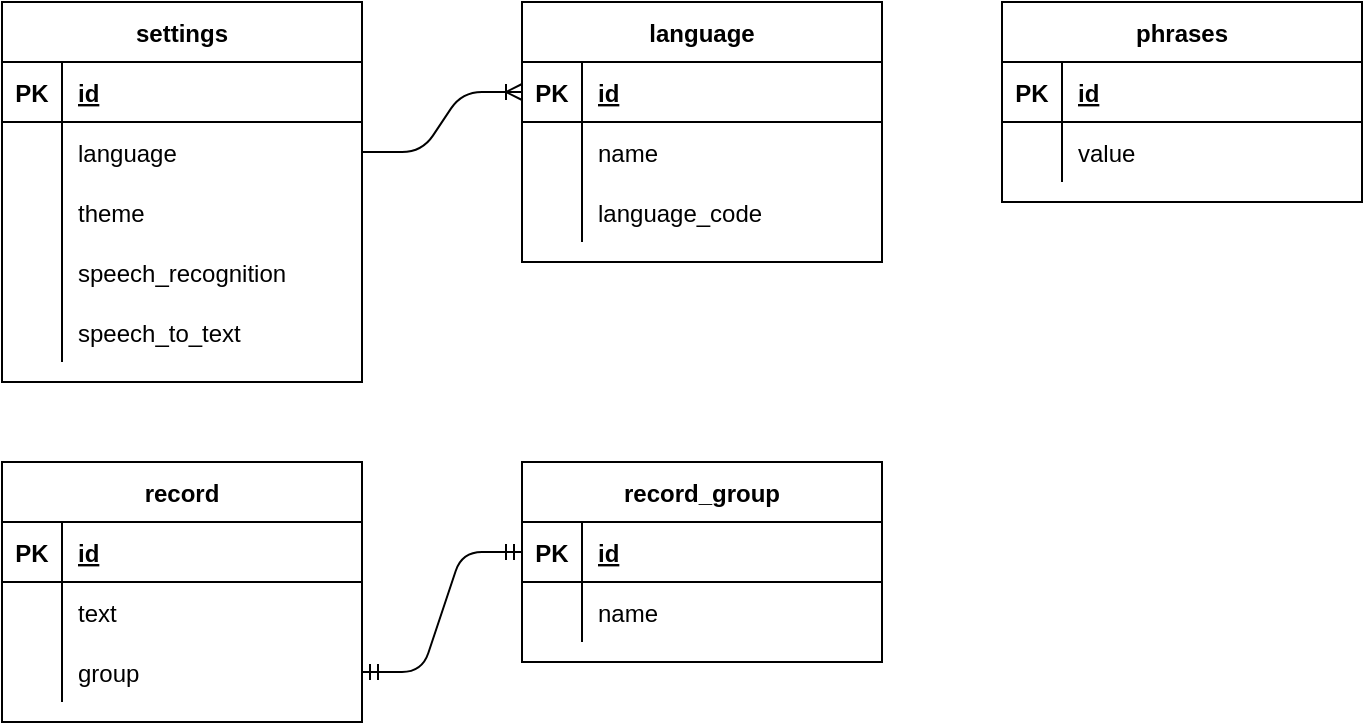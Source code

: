 <mxfile version="14.5.1" type="device"><diagram id="yQX6mVONXFbGLF5lwifz" name="Страница 1"><mxGraphModel dx="1024" dy="592" grid="1" gridSize="10" guides="1" tooltips="1" connect="1" arrows="1" fold="1" page="1" pageScale="1" pageWidth="827" pageHeight="1169" math="0" shadow="0"><root><mxCell id="0"/><mxCell id="1" parent="0"/><mxCell id="fHOClIa6AbVtiqY4xKfO-1" value="settings" style="shape=table;startSize=30;container=1;collapsible=1;childLayout=tableLayout;fixedRows=1;rowLines=0;fontStyle=1;align=center;resizeLast=1;" parent="1" vertex="1"><mxGeometry x="20" y="120" width="180" height="190" as="geometry"/></mxCell><mxCell id="fHOClIa6AbVtiqY4xKfO-2" value="" style="shape=partialRectangle;collapsible=0;dropTarget=0;pointerEvents=0;fillColor=none;top=0;left=0;bottom=1;right=0;points=[[0,0.5],[1,0.5]];portConstraint=eastwest;" parent="fHOClIa6AbVtiqY4xKfO-1" vertex="1"><mxGeometry y="30" width="180" height="30" as="geometry"/></mxCell><mxCell id="fHOClIa6AbVtiqY4xKfO-3" value="PK" style="shape=partialRectangle;connectable=0;fillColor=none;top=0;left=0;bottom=0;right=0;fontStyle=1;overflow=hidden;" parent="fHOClIa6AbVtiqY4xKfO-2" vertex="1"><mxGeometry width="30" height="30" as="geometry"/></mxCell><mxCell id="fHOClIa6AbVtiqY4xKfO-4" value="id" style="shape=partialRectangle;connectable=0;fillColor=none;top=0;left=0;bottom=0;right=0;align=left;spacingLeft=6;fontStyle=5;overflow=hidden;" parent="fHOClIa6AbVtiqY4xKfO-2" vertex="1"><mxGeometry x="30" width="150" height="30" as="geometry"/></mxCell><mxCell id="fHOClIa6AbVtiqY4xKfO-5" value="" style="shape=partialRectangle;collapsible=0;dropTarget=0;pointerEvents=0;fillColor=none;top=0;left=0;bottom=0;right=0;points=[[0,0.5],[1,0.5]];portConstraint=eastwest;" parent="fHOClIa6AbVtiqY4xKfO-1" vertex="1"><mxGeometry y="60" width="180" height="30" as="geometry"/></mxCell><mxCell id="fHOClIa6AbVtiqY4xKfO-6" value="" style="shape=partialRectangle;connectable=0;fillColor=none;top=0;left=0;bottom=0;right=0;editable=1;overflow=hidden;" parent="fHOClIa6AbVtiqY4xKfO-5" vertex="1"><mxGeometry width="30" height="30" as="geometry"/></mxCell><mxCell id="fHOClIa6AbVtiqY4xKfO-7" value="language" style="shape=partialRectangle;connectable=0;fillColor=none;top=0;left=0;bottom=0;right=0;align=left;spacingLeft=6;overflow=hidden;" parent="fHOClIa6AbVtiqY4xKfO-5" vertex="1"><mxGeometry x="30" width="150" height="30" as="geometry"/></mxCell><mxCell id="fHOClIa6AbVtiqY4xKfO-8" value="" style="shape=partialRectangle;collapsible=0;dropTarget=0;pointerEvents=0;fillColor=none;top=0;left=0;bottom=0;right=0;points=[[0,0.5],[1,0.5]];portConstraint=eastwest;" parent="fHOClIa6AbVtiqY4xKfO-1" vertex="1"><mxGeometry y="90" width="180" height="30" as="geometry"/></mxCell><mxCell id="fHOClIa6AbVtiqY4xKfO-9" value="" style="shape=partialRectangle;connectable=0;fillColor=none;top=0;left=0;bottom=0;right=0;editable=1;overflow=hidden;" parent="fHOClIa6AbVtiqY4xKfO-8" vertex="1"><mxGeometry width="30" height="30" as="geometry"/></mxCell><mxCell id="fHOClIa6AbVtiqY4xKfO-10" value="theme" style="shape=partialRectangle;connectable=0;fillColor=none;top=0;left=0;bottom=0;right=0;align=left;spacingLeft=6;overflow=hidden;" parent="fHOClIa6AbVtiqY4xKfO-8" vertex="1"><mxGeometry x="30" width="150" height="30" as="geometry"/></mxCell><mxCell id="fHOClIa6AbVtiqY4xKfO-43" style="shape=partialRectangle;collapsible=0;dropTarget=0;pointerEvents=0;fillColor=none;top=0;left=0;bottom=0;right=0;points=[[0,0.5],[1,0.5]];portConstraint=eastwest;" parent="fHOClIa6AbVtiqY4xKfO-1" vertex="1"><mxGeometry y="120" width="180" height="30" as="geometry"/></mxCell><mxCell id="fHOClIa6AbVtiqY4xKfO-44" style="shape=partialRectangle;connectable=0;fillColor=none;top=0;left=0;bottom=0;right=0;editable=1;overflow=hidden;" parent="fHOClIa6AbVtiqY4xKfO-43" vertex="1"><mxGeometry width="30" height="30" as="geometry"/></mxCell><mxCell id="fHOClIa6AbVtiqY4xKfO-45" value="speech_recognition" style="shape=partialRectangle;connectable=0;fillColor=none;top=0;left=0;bottom=0;right=0;align=left;spacingLeft=6;overflow=hidden;" parent="fHOClIa6AbVtiqY4xKfO-43" vertex="1"><mxGeometry x="30" width="150" height="30" as="geometry"/></mxCell><mxCell id="fHOClIa6AbVtiqY4xKfO-46" style="shape=partialRectangle;collapsible=0;dropTarget=0;pointerEvents=0;fillColor=none;top=0;left=0;bottom=0;right=0;points=[[0,0.5],[1,0.5]];portConstraint=eastwest;" parent="fHOClIa6AbVtiqY4xKfO-1" vertex="1"><mxGeometry y="150" width="180" height="30" as="geometry"/></mxCell><mxCell id="fHOClIa6AbVtiqY4xKfO-47" style="shape=partialRectangle;connectable=0;fillColor=none;top=0;left=0;bottom=0;right=0;editable=1;overflow=hidden;" parent="fHOClIa6AbVtiqY4xKfO-46" vertex="1"><mxGeometry width="30" height="30" as="geometry"/></mxCell><mxCell id="fHOClIa6AbVtiqY4xKfO-48" value="speech_to_text" style="shape=partialRectangle;connectable=0;fillColor=none;top=0;left=0;bottom=0;right=0;align=left;spacingLeft=6;overflow=hidden;" parent="fHOClIa6AbVtiqY4xKfO-46" vertex="1"><mxGeometry x="30" width="150" height="30" as="geometry"/></mxCell><mxCell id="fHOClIa6AbVtiqY4xKfO-14" value="phrases" style="shape=table;startSize=30;container=1;collapsible=1;childLayout=tableLayout;fixedRows=1;rowLines=0;fontStyle=1;align=center;resizeLast=1;" parent="1" vertex="1"><mxGeometry x="520" y="120" width="180" height="100" as="geometry"/></mxCell><mxCell id="fHOClIa6AbVtiqY4xKfO-15" value="" style="shape=partialRectangle;collapsible=0;dropTarget=0;pointerEvents=0;fillColor=none;top=0;left=0;bottom=1;right=0;points=[[0,0.5],[1,0.5]];portConstraint=eastwest;" parent="fHOClIa6AbVtiqY4xKfO-14" vertex="1"><mxGeometry y="30" width="180" height="30" as="geometry"/></mxCell><mxCell id="fHOClIa6AbVtiqY4xKfO-16" value="PK" style="shape=partialRectangle;connectable=0;fillColor=none;top=0;left=0;bottom=0;right=0;fontStyle=1;overflow=hidden;" parent="fHOClIa6AbVtiqY4xKfO-15" vertex="1"><mxGeometry width="30" height="30" as="geometry"/></mxCell><mxCell id="fHOClIa6AbVtiqY4xKfO-17" value="id" style="shape=partialRectangle;connectable=0;fillColor=none;top=0;left=0;bottom=0;right=0;align=left;spacingLeft=6;fontStyle=5;overflow=hidden;" parent="fHOClIa6AbVtiqY4xKfO-15" vertex="1"><mxGeometry x="30" width="150" height="30" as="geometry"/></mxCell><mxCell id="fHOClIa6AbVtiqY4xKfO-18" value="" style="shape=partialRectangle;collapsible=0;dropTarget=0;pointerEvents=0;fillColor=none;top=0;left=0;bottom=0;right=0;points=[[0,0.5],[1,0.5]];portConstraint=eastwest;" parent="fHOClIa6AbVtiqY4xKfO-14" vertex="1"><mxGeometry y="60" width="180" height="30" as="geometry"/></mxCell><mxCell id="fHOClIa6AbVtiqY4xKfO-19" value="" style="shape=partialRectangle;connectable=0;fillColor=none;top=0;left=0;bottom=0;right=0;editable=1;overflow=hidden;" parent="fHOClIa6AbVtiqY4xKfO-18" vertex="1"><mxGeometry width="30" height="30" as="geometry"/></mxCell><mxCell id="fHOClIa6AbVtiqY4xKfO-20" value="value" style="shape=partialRectangle;connectable=0;fillColor=none;top=0;left=0;bottom=0;right=0;align=left;spacingLeft=6;overflow=hidden;" parent="fHOClIa6AbVtiqY4xKfO-18" vertex="1"><mxGeometry x="30" width="150" height="30" as="geometry"/></mxCell><mxCell id="fHOClIa6AbVtiqY4xKfO-27" value="language" style="shape=table;startSize=30;container=1;collapsible=1;childLayout=tableLayout;fixedRows=1;rowLines=0;fontStyle=1;align=center;resizeLast=1;" parent="1" vertex="1"><mxGeometry x="280" y="120" width="180" height="130" as="geometry"/></mxCell><mxCell id="fHOClIa6AbVtiqY4xKfO-28" value="" style="shape=partialRectangle;collapsible=0;dropTarget=0;pointerEvents=0;fillColor=none;top=0;left=0;bottom=1;right=0;points=[[0,0.5],[1,0.5]];portConstraint=eastwest;" parent="fHOClIa6AbVtiqY4xKfO-27" vertex="1"><mxGeometry y="30" width="180" height="30" as="geometry"/></mxCell><mxCell id="fHOClIa6AbVtiqY4xKfO-29" value="PK" style="shape=partialRectangle;connectable=0;fillColor=none;top=0;left=0;bottom=0;right=0;fontStyle=1;overflow=hidden;" parent="fHOClIa6AbVtiqY4xKfO-28" vertex="1"><mxGeometry width="30" height="30" as="geometry"/></mxCell><mxCell id="fHOClIa6AbVtiqY4xKfO-30" value="id" style="shape=partialRectangle;connectable=0;fillColor=none;top=0;left=0;bottom=0;right=0;align=left;spacingLeft=6;fontStyle=5;overflow=hidden;" parent="fHOClIa6AbVtiqY4xKfO-28" vertex="1"><mxGeometry x="30" width="150" height="30" as="geometry"/></mxCell><mxCell id="fHOClIa6AbVtiqY4xKfO-31" value="" style="shape=partialRectangle;collapsible=0;dropTarget=0;pointerEvents=0;fillColor=none;top=0;left=0;bottom=0;right=0;points=[[0,0.5],[1,0.5]];portConstraint=eastwest;" parent="fHOClIa6AbVtiqY4xKfO-27" vertex="1"><mxGeometry y="60" width="180" height="30" as="geometry"/></mxCell><mxCell id="fHOClIa6AbVtiqY4xKfO-32" value="" style="shape=partialRectangle;connectable=0;fillColor=none;top=0;left=0;bottom=0;right=0;editable=1;overflow=hidden;" parent="fHOClIa6AbVtiqY4xKfO-31" vertex="1"><mxGeometry width="30" height="30" as="geometry"/></mxCell><mxCell id="fHOClIa6AbVtiqY4xKfO-33" value="name" style="shape=partialRectangle;connectable=0;fillColor=none;top=0;left=0;bottom=0;right=0;align=left;spacingLeft=6;overflow=hidden;" parent="fHOClIa6AbVtiqY4xKfO-31" vertex="1"><mxGeometry x="30" width="150" height="30" as="geometry"/></mxCell><mxCell id="fHOClIa6AbVtiqY4xKfO-34" value="" style="shape=partialRectangle;collapsible=0;dropTarget=0;pointerEvents=0;fillColor=none;top=0;left=0;bottom=0;right=0;points=[[0,0.5],[1,0.5]];portConstraint=eastwest;" parent="fHOClIa6AbVtiqY4xKfO-27" vertex="1"><mxGeometry y="90" width="180" height="30" as="geometry"/></mxCell><mxCell id="fHOClIa6AbVtiqY4xKfO-35" value="" style="shape=partialRectangle;connectable=0;fillColor=none;top=0;left=0;bottom=0;right=0;editable=1;overflow=hidden;" parent="fHOClIa6AbVtiqY4xKfO-34" vertex="1"><mxGeometry width="30" height="30" as="geometry"/></mxCell><mxCell id="fHOClIa6AbVtiqY4xKfO-36" value="language_code" style="shape=partialRectangle;connectable=0;fillColor=none;top=0;left=0;bottom=0;right=0;align=left;spacingLeft=6;overflow=hidden;" parent="fHOClIa6AbVtiqY4xKfO-34" vertex="1"><mxGeometry x="30" width="150" height="30" as="geometry"/></mxCell><mxCell id="fHOClIa6AbVtiqY4xKfO-40" value="" style="edgeStyle=entityRelationEdgeStyle;fontSize=12;html=1;endArrow=ERoneToMany;exitX=1;exitY=0.5;exitDx=0;exitDy=0;entryX=0;entryY=0.5;entryDx=0;entryDy=0;" parent="1" source="fHOClIa6AbVtiqY4xKfO-5" target="fHOClIa6AbVtiqY4xKfO-28" edge="1"><mxGeometry width="100" height="100" relative="1" as="geometry"><mxPoint x="360" y="260" as="sourcePoint"/><mxPoint x="460" y="160" as="targetPoint"/></mxGeometry></mxCell><mxCell id="3z5HcLuhMFGxWZLVqU1k-1" value="record" style="shape=table;startSize=30;container=1;collapsible=1;childLayout=tableLayout;fixedRows=1;rowLines=0;fontStyle=1;align=center;resizeLast=1;" vertex="1" parent="1"><mxGeometry x="20" y="350" width="180" height="130" as="geometry"/></mxCell><mxCell id="3z5HcLuhMFGxWZLVqU1k-2" value="" style="shape=partialRectangle;collapsible=0;dropTarget=0;pointerEvents=0;fillColor=none;top=0;left=0;bottom=1;right=0;points=[[0,0.5],[1,0.5]];portConstraint=eastwest;" vertex="1" parent="3z5HcLuhMFGxWZLVqU1k-1"><mxGeometry y="30" width="180" height="30" as="geometry"/></mxCell><mxCell id="3z5HcLuhMFGxWZLVqU1k-3" value="PK" style="shape=partialRectangle;connectable=0;fillColor=none;top=0;left=0;bottom=0;right=0;fontStyle=1;overflow=hidden;" vertex="1" parent="3z5HcLuhMFGxWZLVqU1k-2"><mxGeometry width="30" height="30" as="geometry"/></mxCell><mxCell id="3z5HcLuhMFGxWZLVqU1k-4" value="id" style="shape=partialRectangle;connectable=0;fillColor=none;top=0;left=0;bottom=0;right=0;align=left;spacingLeft=6;fontStyle=5;overflow=hidden;" vertex="1" parent="3z5HcLuhMFGxWZLVqU1k-2"><mxGeometry x="30" width="150" height="30" as="geometry"/></mxCell><mxCell id="3z5HcLuhMFGxWZLVqU1k-5" value="" style="shape=partialRectangle;collapsible=0;dropTarget=0;pointerEvents=0;fillColor=none;top=0;left=0;bottom=0;right=0;points=[[0,0.5],[1,0.5]];portConstraint=eastwest;" vertex="1" parent="3z5HcLuhMFGxWZLVqU1k-1"><mxGeometry y="60" width="180" height="30" as="geometry"/></mxCell><mxCell id="3z5HcLuhMFGxWZLVqU1k-6" value="" style="shape=partialRectangle;connectable=0;fillColor=none;top=0;left=0;bottom=0;right=0;editable=1;overflow=hidden;" vertex="1" parent="3z5HcLuhMFGxWZLVqU1k-5"><mxGeometry width="30" height="30" as="geometry"/></mxCell><mxCell id="3z5HcLuhMFGxWZLVqU1k-7" value="text" style="shape=partialRectangle;connectable=0;fillColor=none;top=0;left=0;bottom=0;right=0;align=left;spacingLeft=6;overflow=hidden;" vertex="1" parent="3z5HcLuhMFGxWZLVqU1k-5"><mxGeometry x="30" width="150" height="30" as="geometry"/></mxCell><mxCell id="3z5HcLuhMFGxWZLVqU1k-8" value="" style="shape=partialRectangle;collapsible=0;dropTarget=0;pointerEvents=0;fillColor=none;top=0;left=0;bottom=0;right=0;points=[[0,0.5],[1,0.5]];portConstraint=eastwest;" vertex="1" parent="3z5HcLuhMFGxWZLVqU1k-1"><mxGeometry y="90" width="180" height="30" as="geometry"/></mxCell><mxCell id="3z5HcLuhMFGxWZLVqU1k-9" value="" style="shape=partialRectangle;connectable=0;fillColor=none;top=0;left=0;bottom=0;right=0;editable=1;overflow=hidden;" vertex="1" parent="3z5HcLuhMFGxWZLVqU1k-8"><mxGeometry width="30" height="30" as="geometry"/></mxCell><mxCell id="3z5HcLuhMFGxWZLVqU1k-10" value="group" style="shape=partialRectangle;connectable=0;fillColor=none;top=0;left=0;bottom=0;right=0;align=left;spacingLeft=6;overflow=hidden;" vertex="1" parent="3z5HcLuhMFGxWZLVqU1k-8"><mxGeometry x="30" width="150" height="30" as="geometry"/></mxCell><mxCell id="3z5HcLuhMFGxWZLVqU1k-14" value="record_group" style="shape=table;startSize=30;container=1;collapsible=1;childLayout=tableLayout;fixedRows=1;rowLines=0;fontStyle=1;align=center;resizeLast=1;" vertex="1" parent="1"><mxGeometry x="280" y="350" width="180" height="100" as="geometry"/></mxCell><mxCell id="3z5HcLuhMFGxWZLVqU1k-15" value="" style="shape=partialRectangle;collapsible=0;dropTarget=0;pointerEvents=0;fillColor=none;top=0;left=0;bottom=1;right=0;points=[[0,0.5],[1,0.5]];portConstraint=eastwest;" vertex="1" parent="3z5HcLuhMFGxWZLVqU1k-14"><mxGeometry y="30" width="180" height="30" as="geometry"/></mxCell><mxCell id="3z5HcLuhMFGxWZLVqU1k-16" value="PK" style="shape=partialRectangle;connectable=0;fillColor=none;top=0;left=0;bottom=0;right=0;fontStyle=1;overflow=hidden;" vertex="1" parent="3z5HcLuhMFGxWZLVqU1k-15"><mxGeometry width="30" height="30" as="geometry"/></mxCell><mxCell id="3z5HcLuhMFGxWZLVqU1k-17" value="id" style="shape=partialRectangle;connectable=0;fillColor=none;top=0;left=0;bottom=0;right=0;align=left;spacingLeft=6;fontStyle=5;overflow=hidden;" vertex="1" parent="3z5HcLuhMFGxWZLVqU1k-15"><mxGeometry x="30" width="150" height="30" as="geometry"/></mxCell><mxCell id="3z5HcLuhMFGxWZLVqU1k-18" value="" style="shape=partialRectangle;collapsible=0;dropTarget=0;pointerEvents=0;fillColor=none;top=0;left=0;bottom=0;right=0;points=[[0,0.5],[1,0.5]];portConstraint=eastwest;" vertex="1" parent="3z5HcLuhMFGxWZLVqU1k-14"><mxGeometry y="60" width="180" height="30" as="geometry"/></mxCell><mxCell id="3z5HcLuhMFGxWZLVqU1k-19" value="" style="shape=partialRectangle;connectable=0;fillColor=none;top=0;left=0;bottom=0;right=0;editable=1;overflow=hidden;" vertex="1" parent="3z5HcLuhMFGxWZLVqU1k-18"><mxGeometry width="30" height="30" as="geometry"/></mxCell><mxCell id="3z5HcLuhMFGxWZLVqU1k-20" value="name" style="shape=partialRectangle;connectable=0;fillColor=none;top=0;left=0;bottom=0;right=0;align=left;spacingLeft=6;overflow=hidden;" vertex="1" parent="3z5HcLuhMFGxWZLVqU1k-18"><mxGeometry x="30" width="150" height="30" as="geometry"/></mxCell><mxCell id="3z5HcLuhMFGxWZLVqU1k-27" value="" style="edgeStyle=entityRelationEdgeStyle;fontSize=12;html=1;endArrow=ERmandOne;startArrow=ERmandOne;exitX=1;exitY=0.5;exitDx=0;exitDy=0;" edge="1" parent="1" source="3z5HcLuhMFGxWZLVqU1k-8" target="3z5HcLuhMFGxWZLVqU1k-15"><mxGeometry width="100" height="100" relative="1" as="geometry"><mxPoint x="360" y="360" as="sourcePoint"/><mxPoint x="460" y="260" as="targetPoint"/></mxGeometry></mxCell></root></mxGraphModel></diagram></mxfile>